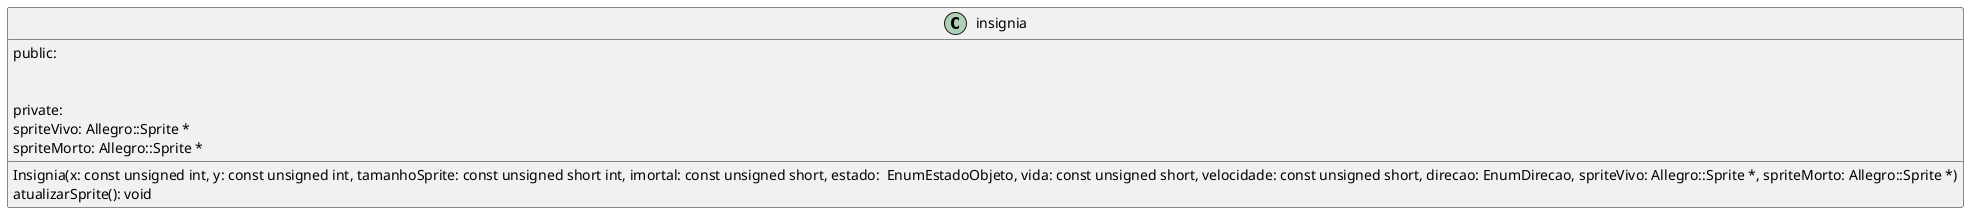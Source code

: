 @startuml
!startsub INSIGNIA

skinparam classAttributeIconSize 0

class "insignia"{


    public:
        Insignia(x: const unsigned int, y: const unsigned int, tamanhoSprite: const unsigned short int, imortal: const unsigned short, estado:  EnumEstadoObjeto, vida: const unsigned short, velocidade: const unsigned short, direcao: EnumDirecao, spriteVivo: Allegro::Sprite *, spriteMorto: Allegro::Sprite *)
        
        atualizarSprite(): void 

    private:
        spriteVivo: Allegro::Sprite *
        spriteMorto: Allegro::Sprite *


}

!endsub
@enduml